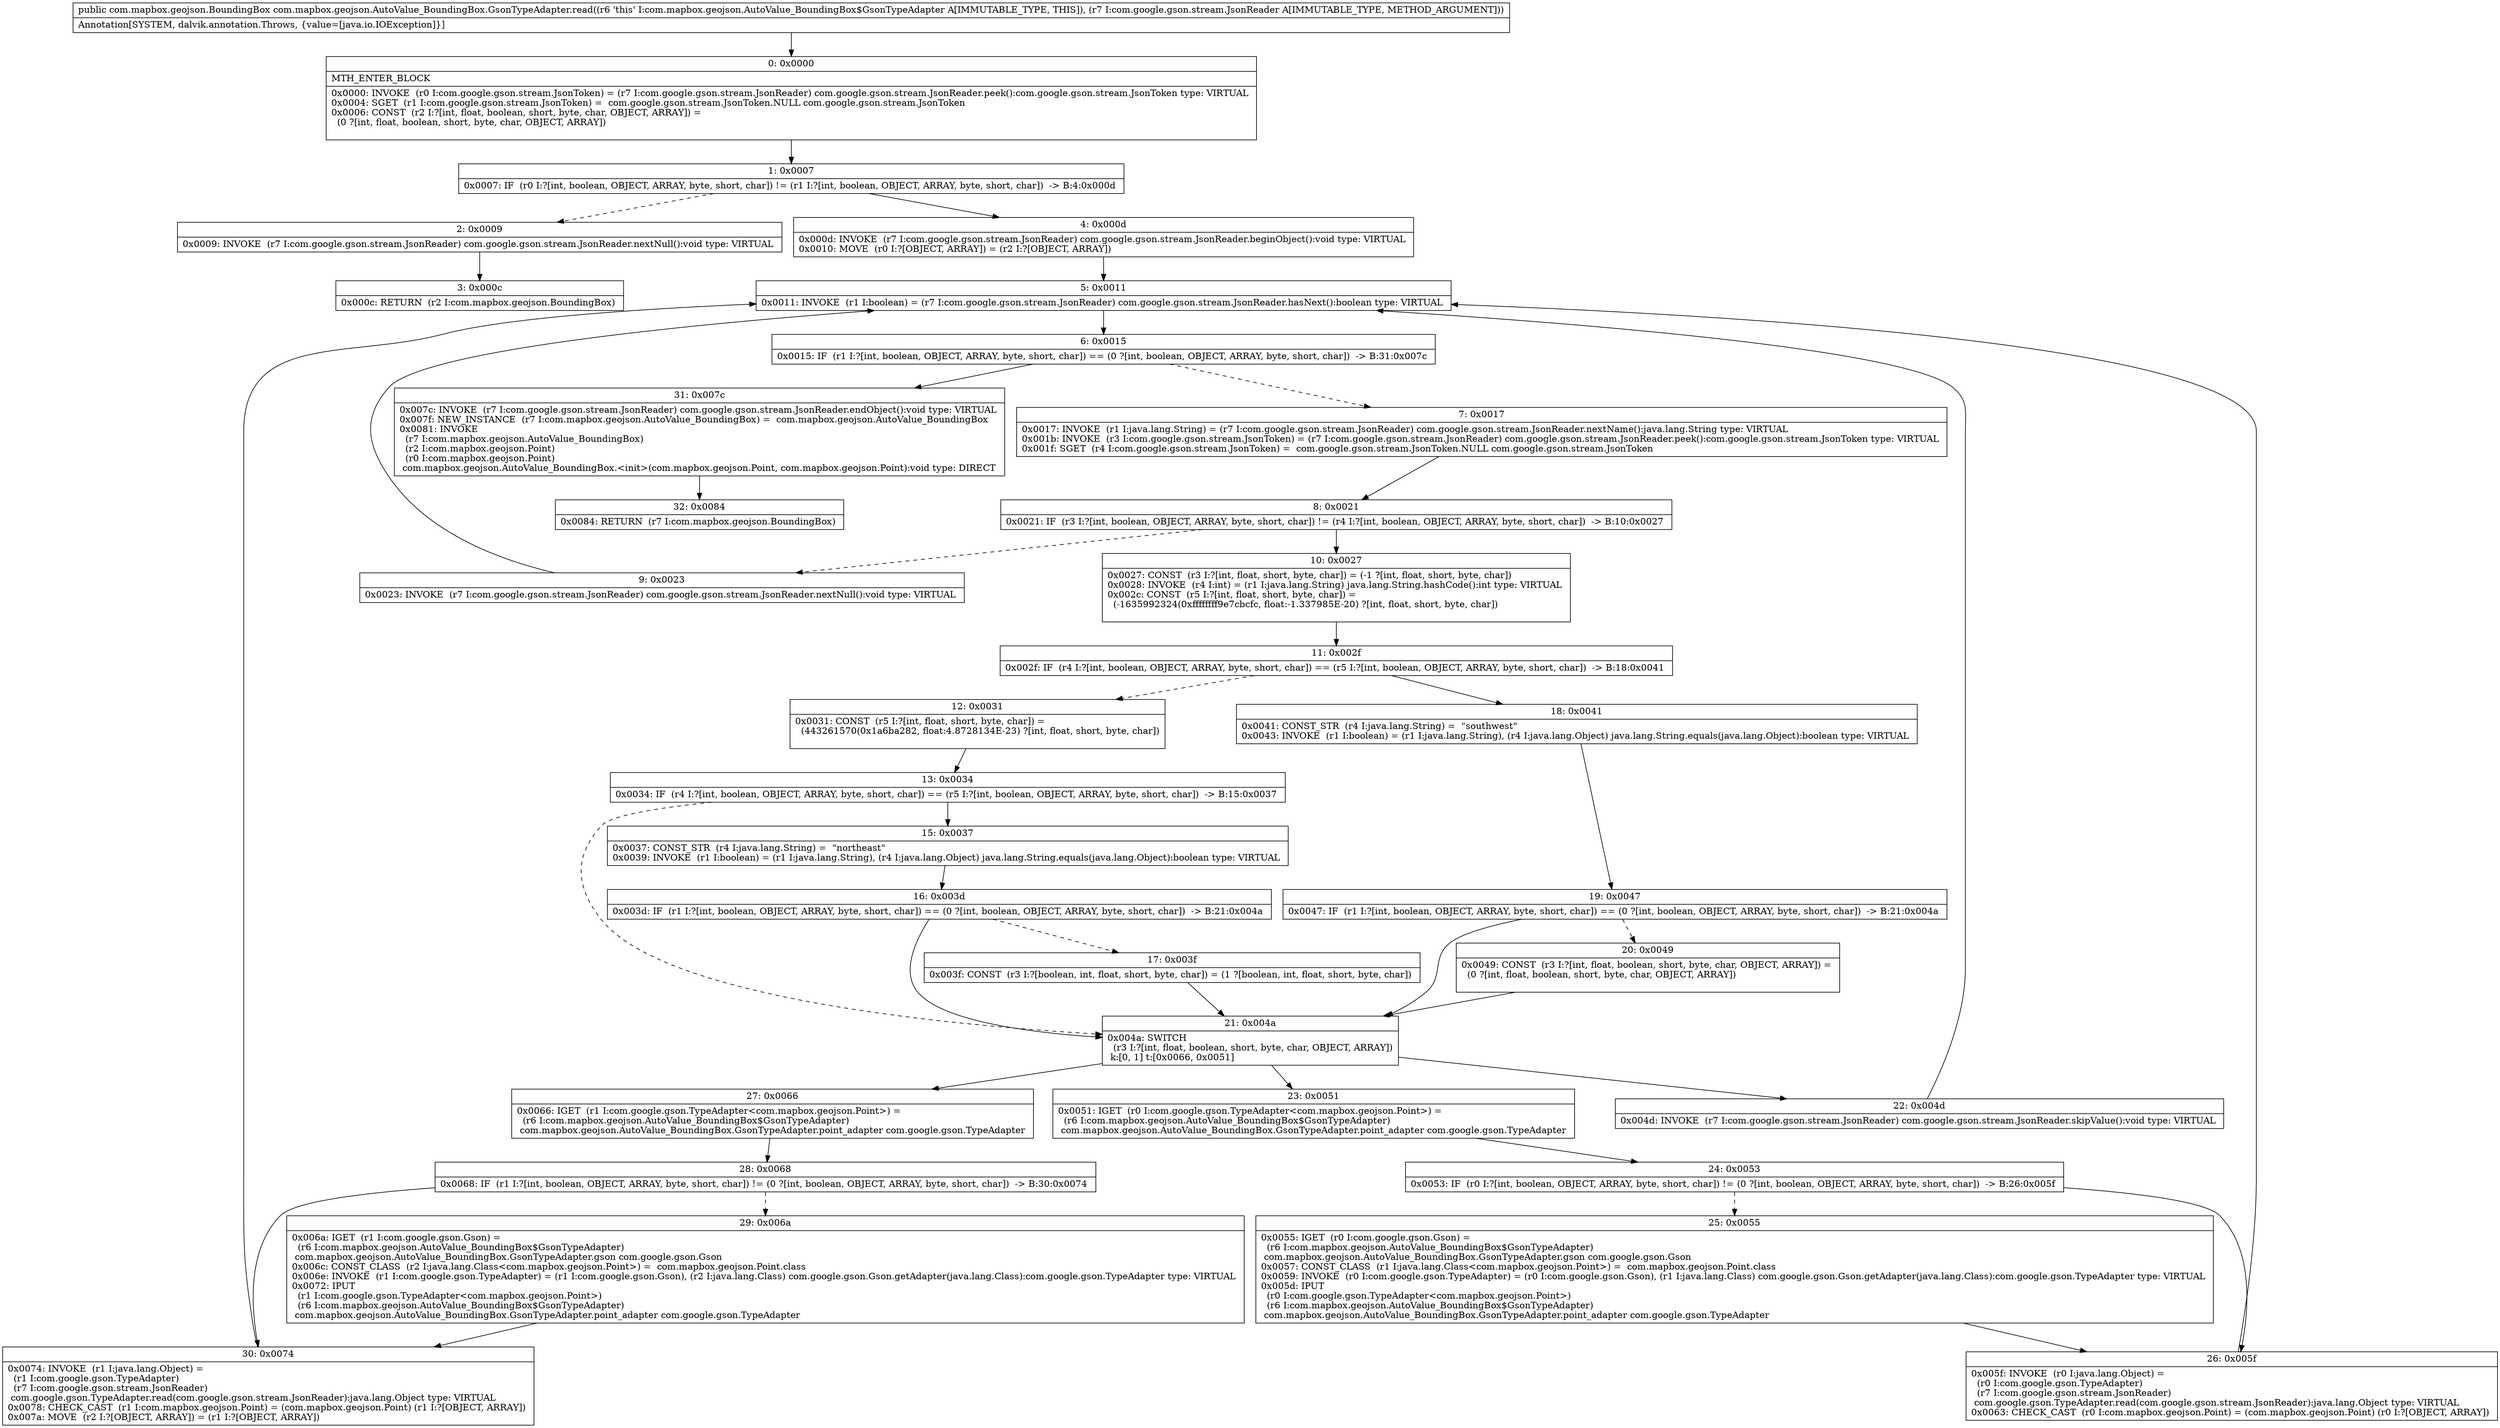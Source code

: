 digraph "CFG forcom.mapbox.geojson.AutoValue_BoundingBox.GsonTypeAdapter.read(Lcom\/google\/gson\/stream\/JsonReader;)Lcom\/mapbox\/geojson\/BoundingBox;" {
Node_0 [shape=record,label="{0\:\ 0x0000|MTH_ENTER_BLOCK\l|0x0000: INVOKE  (r0 I:com.google.gson.stream.JsonToken) = (r7 I:com.google.gson.stream.JsonReader) com.google.gson.stream.JsonReader.peek():com.google.gson.stream.JsonToken type: VIRTUAL \l0x0004: SGET  (r1 I:com.google.gson.stream.JsonToken) =  com.google.gson.stream.JsonToken.NULL com.google.gson.stream.JsonToken \l0x0006: CONST  (r2 I:?[int, float, boolean, short, byte, char, OBJECT, ARRAY]) = \l  (0 ?[int, float, boolean, short, byte, char, OBJECT, ARRAY])\l \l}"];
Node_1 [shape=record,label="{1\:\ 0x0007|0x0007: IF  (r0 I:?[int, boolean, OBJECT, ARRAY, byte, short, char]) != (r1 I:?[int, boolean, OBJECT, ARRAY, byte, short, char])  \-\> B:4:0x000d \l}"];
Node_2 [shape=record,label="{2\:\ 0x0009|0x0009: INVOKE  (r7 I:com.google.gson.stream.JsonReader) com.google.gson.stream.JsonReader.nextNull():void type: VIRTUAL \l}"];
Node_3 [shape=record,label="{3\:\ 0x000c|0x000c: RETURN  (r2 I:com.mapbox.geojson.BoundingBox) \l}"];
Node_4 [shape=record,label="{4\:\ 0x000d|0x000d: INVOKE  (r7 I:com.google.gson.stream.JsonReader) com.google.gson.stream.JsonReader.beginObject():void type: VIRTUAL \l0x0010: MOVE  (r0 I:?[OBJECT, ARRAY]) = (r2 I:?[OBJECT, ARRAY]) \l}"];
Node_5 [shape=record,label="{5\:\ 0x0011|0x0011: INVOKE  (r1 I:boolean) = (r7 I:com.google.gson.stream.JsonReader) com.google.gson.stream.JsonReader.hasNext():boolean type: VIRTUAL \l}"];
Node_6 [shape=record,label="{6\:\ 0x0015|0x0015: IF  (r1 I:?[int, boolean, OBJECT, ARRAY, byte, short, char]) == (0 ?[int, boolean, OBJECT, ARRAY, byte, short, char])  \-\> B:31:0x007c \l}"];
Node_7 [shape=record,label="{7\:\ 0x0017|0x0017: INVOKE  (r1 I:java.lang.String) = (r7 I:com.google.gson.stream.JsonReader) com.google.gson.stream.JsonReader.nextName():java.lang.String type: VIRTUAL \l0x001b: INVOKE  (r3 I:com.google.gson.stream.JsonToken) = (r7 I:com.google.gson.stream.JsonReader) com.google.gson.stream.JsonReader.peek():com.google.gson.stream.JsonToken type: VIRTUAL \l0x001f: SGET  (r4 I:com.google.gson.stream.JsonToken) =  com.google.gson.stream.JsonToken.NULL com.google.gson.stream.JsonToken \l}"];
Node_8 [shape=record,label="{8\:\ 0x0021|0x0021: IF  (r3 I:?[int, boolean, OBJECT, ARRAY, byte, short, char]) != (r4 I:?[int, boolean, OBJECT, ARRAY, byte, short, char])  \-\> B:10:0x0027 \l}"];
Node_9 [shape=record,label="{9\:\ 0x0023|0x0023: INVOKE  (r7 I:com.google.gson.stream.JsonReader) com.google.gson.stream.JsonReader.nextNull():void type: VIRTUAL \l}"];
Node_10 [shape=record,label="{10\:\ 0x0027|0x0027: CONST  (r3 I:?[int, float, short, byte, char]) = (\-1 ?[int, float, short, byte, char]) \l0x0028: INVOKE  (r4 I:int) = (r1 I:java.lang.String) java.lang.String.hashCode():int type: VIRTUAL \l0x002c: CONST  (r5 I:?[int, float, short, byte, char]) = \l  (\-1635992324(0xffffffff9e7cbcfc, float:\-1.337985E\-20) ?[int, float, short, byte, char])\l \l}"];
Node_11 [shape=record,label="{11\:\ 0x002f|0x002f: IF  (r4 I:?[int, boolean, OBJECT, ARRAY, byte, short, char]) == (r5 I:?[int, boolean, OBJECT, ARRAY, byte, short, char])  \-\> B:18:0x0041 \l}"];
Node_12 [shape=record,label="{12\:\ 0x0031|0x0031: CONST  (r5 I:?[int, float, short, byte, char]) = \l  (443261570(0x1a6ba282, float:4.8728134E\-23) ?[int, float, short, byte, char])\l \l}"];
Node_13 [shape=record,label="{13\:\ 0x0034|0x0034: IF  (r4 I:?[int, boolean, OBJECT, ARRAY, byte, short, char]) == (r5 I:?[int, boolean, OBJECT, ARRAY, byte, short, char])  \-\> B:15:0x0037 \l}"];
Node_15 [shape=record,label="{15\:\ 0x0037|0x0037: CONST_STR  (r4 I:java.lang.String) =  \"northeast\" \l0x0039: INVOKE  (r1 I:boolean) = (r1 I:java.lang.String), (r4 I:java.lang.Object) java.lang.String.equals(java.lang.Object):boolean type: VIRTUAL \l}"];
Node_16 [shape=record,label="{16\:\ 0x003d|0x003d: IF  (r1 I:?[int, boolean, OBJECT, ARRAY, byte, short, char]) == (0 ?[int, boolean, OBJECT, ARRAY, byte, short, char])  \-\> B:21:0x004a \l}"];
Node_17 [shape=record,label="{17\:\ 0x003f|0x003f: CONST  (r3 I:?[boolean, int, float, short, byte, char]) = (1 ?[boolean, int, float, short, byte, char]) \l}"];
Node_18 [shape=record,label="{18\:\ 0x0041|0x0041: CONST_STR  (r4 I:java.lang.String) =  \"southwest\" \l0x0043: INVOKE  (r1 I:boolean) = (r1 I:java.lang.String), (r4 I:java.lang.Object) java.lang.String.equals(java.lang.Object):boolean type: VIRTUAL \l}"];
Node_19 [shape=record,label="{19\:\ 0x0047|0x0047: IF  (r1 I:?[int, boolean, OBJECT, ARRAY, byte, short, char]) == (0 ?[int, boolean, OBJECT, ARRAY, byte, short, char])  \-\> B:21:0x004a \l}"];
Node_20 [shape=record,label="{20\:\ 0x0049|0x0049: CONST  (r3 I:?[int, float, boolean, short, byte, char, OBJECT, ARRAY]) = \l  (0 ?[int, float, boolean, short, byte, char, OBJECT, ARRAY])\l \l}"];
Node_21 [shape=record,label="{21\:\ 0x004a|0x004a: SWITCH  \l  (r3 I:?[int, float, boolean, short, byte, char, OBJECT, ARRAY])\l k:[0, 1] t:[0x0066, 0x0051] \l}"];
Node_22 [shape=record,label="{22\:\ 0x004d|0x004d: INVOKE  (r7 I:com.google.gson.stream.JsonReader) com.google.gson.stream.JsonReader.skipValue():void type: VIRTUAL \l}"];
Node_23 [shape=record,label="{23\:\ 0x0051|0x0051: IGET  (r0 I:com.google.gson.TypeAdapter\<com.mapbox.geojson.Point\>) = \l  (r6 I:com.mapbox.geojson.AutoValue_BoundingBox$GsonTypeAdapter)\l com.mapbox.geojson.AutoValue_BoundingBox.GsonTypeAdapter.point_adapter com.google.gson.TypeAdapter \l}"];
Node_24 [shape=record,label="{24\:\ 0x0053|0x0053: IF  (r0 I:?[int, boolean, OBJECT, ARRAY, byte, short, char]) != (0 ?[int, boolean, OBJECT, ARRAY, byte, short, char])  \-\> B:26:0x005f \l}"];
Node_25 [shape=record,label="{25\:\ 0x0055|0x0055: IGET  (r0 I:com.google.gson.Gson) = \l  (r6 I:com.mapbox.geojson.AutoValue_BoundingBox$GsonTypeAdapter)\l com.mapbox.geojson.AutoValue_BoundingBox.GsonTypeAdapter.gson com.google.gson.Gson \l0x0057: CONST_CLASS  (r1 I:java.lang.Class\<com.mapbox.geojson.Point\>) =  com.mapbox.geojson.Point.class \l0x0059: INVOKE  (r0 I:com.google.gson.TypeAdapter) = (r0 I:com.google.gson.Gson), (r1 I:java.lang.Class) com.google.gson.Gson.getAdapter(java.lang.Class):com.google.gson.TypeAdapter type: VIRTUAL \l0x005d: IPUT  \l  (r0 I:com.google.gson.TypeAdapter\<com.mapbox.geojson.Point\>)\l  (r6 I:com.mapbox.geojson.AutoValue_BoundingBox$GsonTypeAdapter)\l com.mapbox.geojson.AutoValue_BoundingBox.GsonTypeAdapter.point_adapter com.google.gson.TypeAdapter \l}"];
Node_26 [shape=record,label="{26\:\ 0x005f|0x005f: INVOKE  (r0 I:java.lang.Object) = \l  (r0 I:com.google.gson.TypeAdapter)\l  (r7 I:com.google.gson.stream.JsonReader)\l com.google.gson.TypeAdapter.read(com.google.gson.stream.JsonReader):java.lang.Object type: VIRTUAL \l0x0063: CHECK_CAST  (r0 I:com.mapbox.geojson.Point) = (com.mapbox.geojson.Point) (r0 I:?[OBJECT, ARRAY]) \l}"];
Node_27 [shape=record,label="{27\:\ 0x0066|0x0066: IGET  (r1 I:com.google.gson.TypeAdapter\<com.mapbox.geojson.Point\>) = \l  (r6 I:com.mapbox.geojson.AutoValue_BoundingBox$GsonTypeAdapter)\l com.mapbox.geojson.AutoValue_BoundingBox.GsonTypeAdapter.point_adapter com.google.gson.TypeAdapter \l}"];
Node_28 [shape=record,label="{28\:\ 0x0068|0x0068: IF  (r1 I:?[int, boolean, OBJECT, ARRAY, byte, short, char]) != (0 ?[int, boolean, OBJECT, ARRAY, byte, short, char])  \-\> B:30:0x0074 \l}"];
Node_29 [shape=record,label="{29\:\ 0x006a|0x006a: IGET  (r1 I:com.google.gson.Gson) = \l  (r6 I:com.mapbox.geojson.AutoValue_BoundingBox$GsonTypeAdapter)\l com.mapbox.geojson.AutoValue_BoundingBox.GsonTypeAdapter.gson com.google.gson.Gson \l0x006c: CONST_CLASS  (r2 I:java.lang.Class\<com.mapbox.geojson.Point\>) =  com.mapbox.geojson.Point.class \l0x006e: INVOKE  (r1 I:com.google.gson.TypeAdapter) = (r1 I:com.google.gson.Gson), (r2 I:java.lang.Class) com.google.gson.Gson.getAdapter(java.lang.Class):com.google.gson.TypeAdapter type: VIRTUAL \l0x0072: IPUT  \l  (r1 I:com.google.gson.TypeAdapter\<com.mapbox.geojson.Point\>)\l  (r6 I:com.mapbox.geojson.AutoValue_BoundingBox$GsonTypeAdapter)\l com.mapbox.geojson.AutoValue_BoundingBox.GsonTypeAdapter.point_adapter com.google.gson.TypeAdapter \l}"];
Node_30 [shape=record,label="{30\:\ 0x0074|0x0074: INVOKE  (r1 I:java.lang.Object) = \l  (r1 I:com.google.gson.TypeAdapter)\l  (r7 I:com.google.gson.stream.JsonReader)\l com.google.gson.TypeAdapter.read(com.google.gson.stream.JsonReader):java.lang.Object type: VIRTUAL \l0x0078: CHECK_CAST  (r1 I:com.mapbox.geojson.Point) = (com.mapbox.geojson.Point) (r1 I:?[OBJECT, ARRAY]) \l0x007a: MOVE  (r2 I:?[OBJECT, ARRAY]) = (r1 I:?[OBJECT, ARRAY]) \l}"];
Node_31 [shape=record,label="{31\:\ 0x007c|0x007c: INVOKE  (r7 I:com.google.gson.stream.JsonReader) com.google.gson.stream.JsonReader.endObject():void type: VIRTUAL \l0x007f: NEW_INSTANCE  (r7 I:com.mapbox.geojson.AutoValue_BoundingBox) =  com.mapbox.geojson.AutoValue_BoundingBox \l0x0081: INVOKE  \l  (r7 I:com.mapbox.geojson.AutoValue_BoundingBox)\l  (r2 I:com.mapbox.geojson.Point)\l  (r0 I:com.mapbox.geojson.Point)\l com.mapbox.geojson.AutoValue_BoundingBox.\<init\>(com.mapbox.geojson.Point, com.mapbox.geojson.Point):void type: DIRECT \l}"];
Node_32 [shape=record,label="{32\:\ 0x0084|0x0084: RETURN  (r7 I:com.mapbox.geojson.BoundingBox) \l}"];
MethodNode[shape=record,label="{public com.mapbox.geojson.BoundingBox com.mapbox.geojson.AutoValue_BoundingBox.GsonTypeAdapter.read((r6 'this' I:com.mapbox.geojson.AutoValue_BoundingBox$GsonTypeAdapter A[IMMUTABLE_TYPE, THIS]), (r7 I:com.google.gson.stream.JsonReader A[IMMUTABLE_TYPE, METHOD_ARGUMENT]))  | Annotation[SYSTEM, dalvik.annotation.Throws, \{value=[java.io.IOException]\}]\l}"];
MethodNode -> Node_0;
Node_0 -> Node_1;
Node_1 -> Node_2[style=dashed];
Node_1 -> Node_4;
Node_2 -> Node_3;
Node_4 -> Node_5;
Node_5 -> Node_6;
Node_6 -> Node_7[style=dashed];
Node_6 -> Node_31;
Node_7 -> Node_8;
Node_8 -> Node_9[style=dashed];
Node_8 -> Node_10;
Node_9 -> Node_5;
Node_10 -> Node_11;
Node_11 -> Node_12[style=dashed];
Node_11 -> Node_18;
Node_12 -> Node_13;
Node_13 -> Node_15;
Node_13 -> Node_21[style=dashed];
Node_15 -> Node_16;
Node_16 -> Node_17[style=dashed];
Node_16 -> Node_21;
Node_17 -> Node_21;
Node_18 -> Node_19;
Node_19 -> Node_20[style=dashed];
Node_19 -> Node_21;
Node_20 -> Node_21;
Node_21 -> Node_22;
Node_21 -> Node_23;
Node_21 -> Node_27;
Node_22 -> Node_5;
Node_23 -> Node_24;
Node_24 -> Node_25[style=dashed];
Node_24 -> Node_26;
Node_25 -> Node_26;
Node_26 -> Node_5;
Node_27 -> Node_28;
Node_28 -> Node_29[style=dashed];
Node_28 -> Node_30;
Node_29 -> Node_30;
Node_30 -> Node_5;
Node_31 -> Node_32;
}

